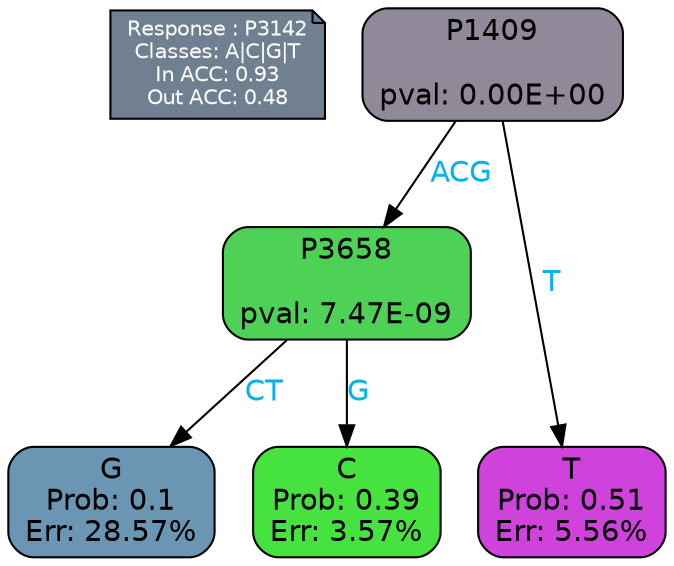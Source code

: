 digraph Tree {
node [shape=box, style="filled, rounded", color="black", fontname=helvetica] ;
graph [ranksep=equally, splines=polylines, bgcolor=transparent, dpi=600] ;
edge [fontname=helvetica] ;
LEGEND [label="Response : P3142
Classes: A|C|G|T
In ACC: 0.93
Out ACC: 0.48
",shape=note,align=left,style=filled,fillcolor="slategray",fontcolor="white",fontsize=10];1 [label="P1409

pval: 0.00E+00", fillcolor="#8f8999"] ;
2 [label="P3658

pval: 7.47E-09", fillcolor="#4dd256"] ;
3 [label="G
Prob: 0.1
Err: 28.57%", fillcolor="#6a95b3"] ;
4 [label="C
Prob: 0.39
Err: 3.57%", fillcolor="#46e23f"] ;
5 [label="T
Prob: 0.51
Err: 5.56%", fillcolor="#cf42db"] ;
1 -> 2 [label="ACG",fontcolor=deepskyblue2] ;
1 -> 5 [label="T",fontcolor=deepskyblue2] ;
2 -> 3 [label="CT",fontcolor=deepskyblue2] ;
2 -> 4 [label="G",fontcolor=deepskyblue2] ;
{rank = same; 3;4;5;}{rank = same; LEGEND;1;}}
